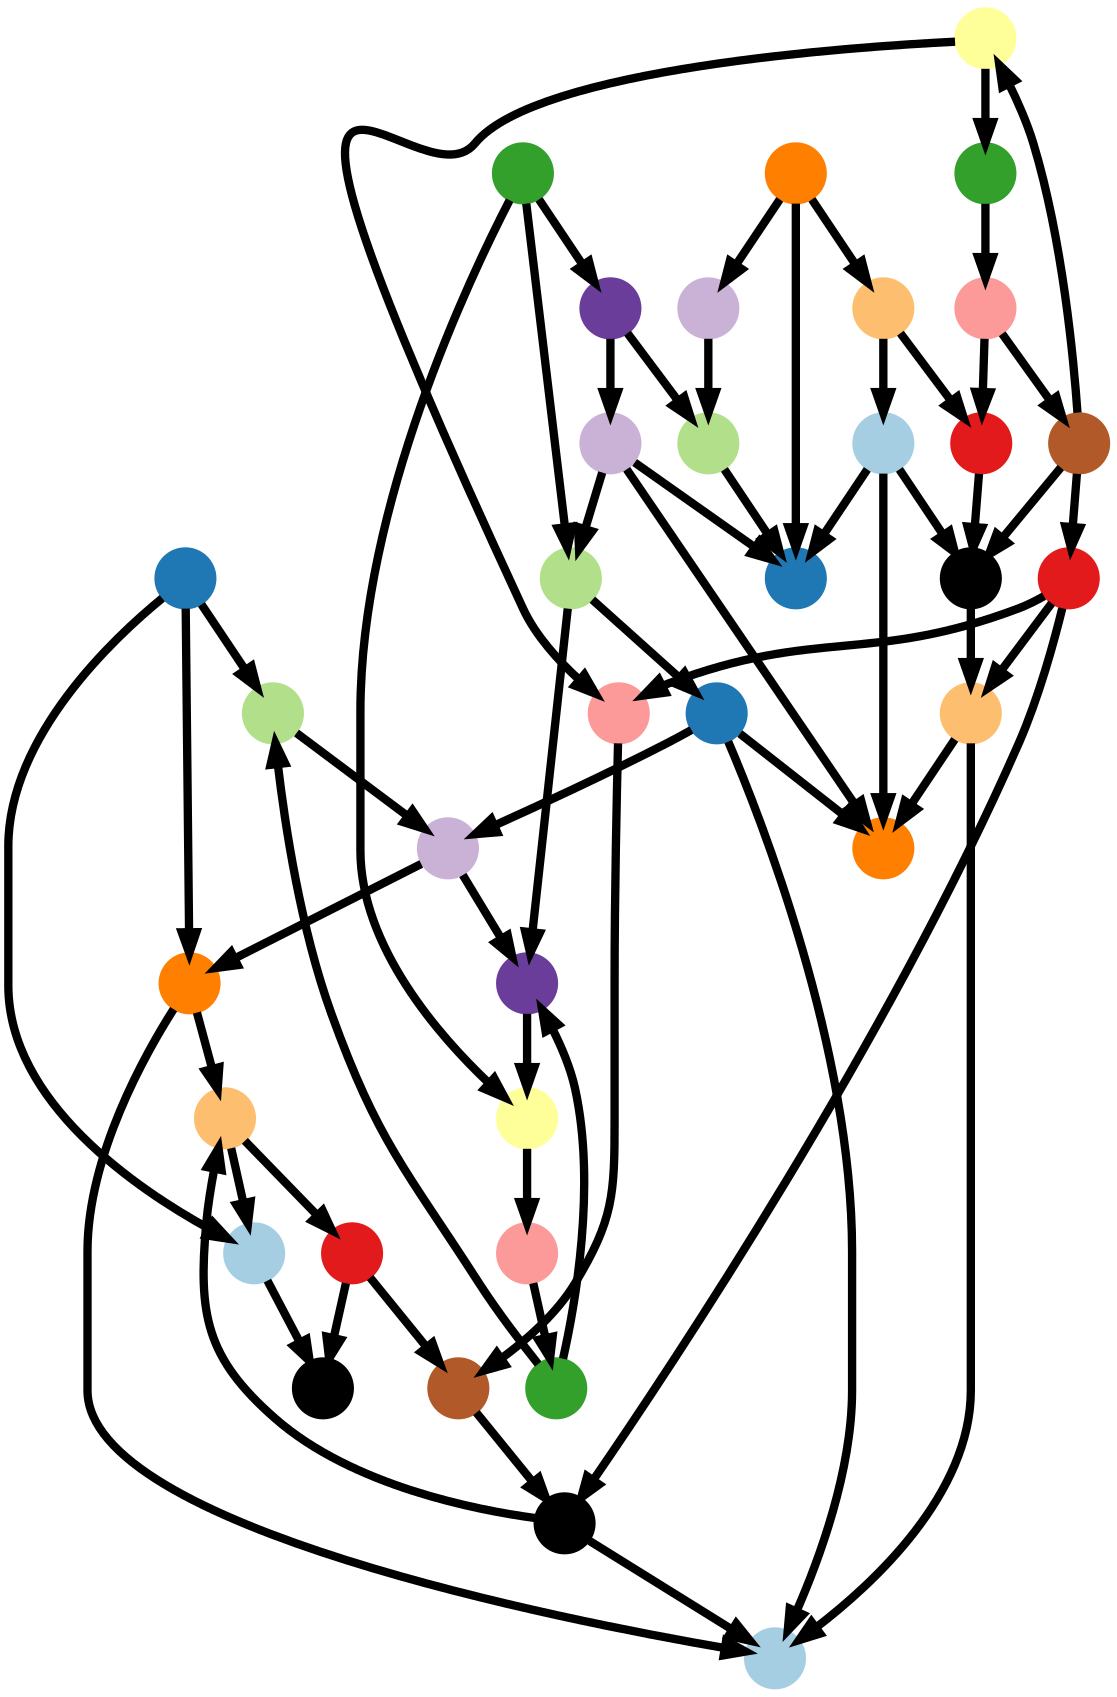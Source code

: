 digraph G { 
	node [shape=point
	      colorscheme=paired12
	      width=0.4]
	edge [colorscheme=paired12 penwidth=4]
	edge [color=0]
	0[pos="0,0!" color="0"];
	1[pos="0,1!" color="1"];
	2[pos="0,2!" color="2"];
	3[pos="0,3!" color="3"];
	4[pos="0,4!" color="4"];
	5[pos="0,5!" color="5"];
	6[pos="1,0!" color="6"];
	7[pos="1,1!" color="7"];
	8[pos="1,2!" color="8"];
	9[pos="1,3!" color="9"];
	10[pos="1,4!" color="10"];
	11[pos="1,5!" color="11"];
	12[pos="2,0!" color="12"];
	13[pos="2,1!" color="0"];
	14[pos="2,2!" color="1"];
	15[pos="2,3!" color="2"];
	16[pos="2,4!" color="3"];
	17[pos="2,5!" color="4"];
	18[pos="3,0!" color="5"];
	19[pos="3,1!" color="6"];
	20[pos="3,2!" color="7"];
	21[pos="3,3!" color="8"];
	22[pos="3,4!" color="9"];
	23[pos="3,5!" color="10"];
	24[pos="4,0!" color="11"];
	25[pos="4,1!" color="12"];
	26[pos="4,2!" color="0"];
	27[pos="4,3!" color="1"];
	28[pos="4,4!" color="2"];
	29[pos="4,5!" color="3"];
	30[pos="5,0!" color="4"];
	31[pos="5,1!" color="5"];
	32[pos="5,2!" color="6"];
	33[pos="5,3!" color="7"];
	34[pos="5,4!" color="8"];
	35[pos="5,5!" color="9"];
	1 -> 0;
	2 -> 1;
	2 -> 3;
	2 -> 8;
	3 -> 9;
	4 -> 3;
	4 -> 10;
	5 -> 4;
	6 -> 0;
	6 -> 12;
	7 -> 1;
	7 -> 6;
	8 -> 7;
	8 -> 14;
	9 -> 8;
	9 -> 10;
	10 -> 11;
	11 -> 5;
	12 -> 13;
	13 -> 7;
	13 -> 14;
	15 -> 9;
	15 -> 14;
	15 -> 21;
	16 -> 10;
	16 -> 15;
	17 -> 11;
	17 -> 16;
	17 -> 23;
	18 -> 12;
	19 -> 13;
	19 -> 18;
	19 -> 20;
	20 -> 14;
	20 -> 21;
	22 -> 16;
	22 -> 21;
	22 -> 28;
	23 -> 22;
	23 -> 29;
	24 -> 18;
	24 -> 30;
	25 -> 19;
	25 -> 24;
	25 -> 26;
	26 -> 20;
	27 -> 21;
	27 -> 26;
	27 -> 28;
	29 -> 28;
	30 -> 31;
	31 -> 25;
	31 -> 32;
	32 -> 26;
	33 -> 27;
	33 -> 32;
	34 -> 28;
	34 -> 33;
	34 -> 35;
	35 -> 29;
}